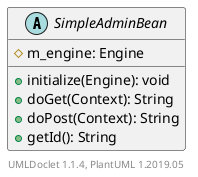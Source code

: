 @startuml

    abstract class SimpleAdminBean [[SimpleAdminBean.html]] {
        #m_engine: Engine
        +initialize(Engine): void
        +doGet(Context): String
        +doPost(Context): String
        +getId(): String
    }


    center footer UMLDoclet 1.1.4, PlantUML 1.2019.05
@enduml
